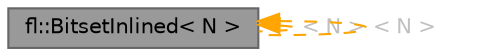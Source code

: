 digraph "fl::BitsetInlined&lt; N &gt;"
{
 // INTERACTIVE_SVG=YES
 // LATEX_PDF_SIZE
  bgcolor="transparent";
  edge [fontname=Helvetica,fontsize=10,labelfontname=Helvetica,labelfontsize=10];
  node [fontname=Helvetica,fontsize=10,shape=box,height=0.2,width=0.4];
  Node1 [id="Node000001",label="fl::BitsetInlined\< N \>",height=0.2,width=0.4,color="gray40", fillcolor="grey60", style="filled", fontcolor="black",tooltip="A Bitset implementation with inline storage that can grow if needed."];
  Node1 -> Node1 [id="edge1_Node000001_Node000001",dir="back",color="orange",style="dashed",tooltip=" ",label=" \< N \>",fontcolor="grey" ];
  Node1 -> Node1 [id="edge2_Node000001_Node000001",dir="back",color="orange",style="dashed",tooltip=" ",label=" \< N \>",fontcolor="grey" ];
}
